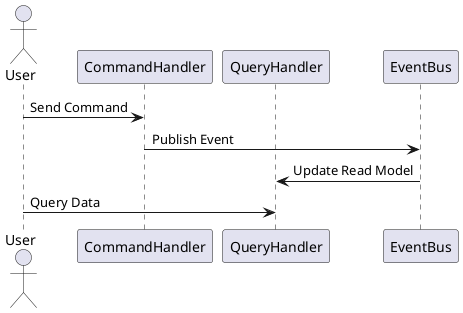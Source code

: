 @startuml cqrs

actor User
participant CommandHandler
participant QueryHandler
participant EventBus

User -> CommandHandler: Send Command
CommandHandler -> EventBus: Publish Event
EventBus -> QueryHandler: Update Read Model
User -> QueryHandler: Query Data

@enduml
